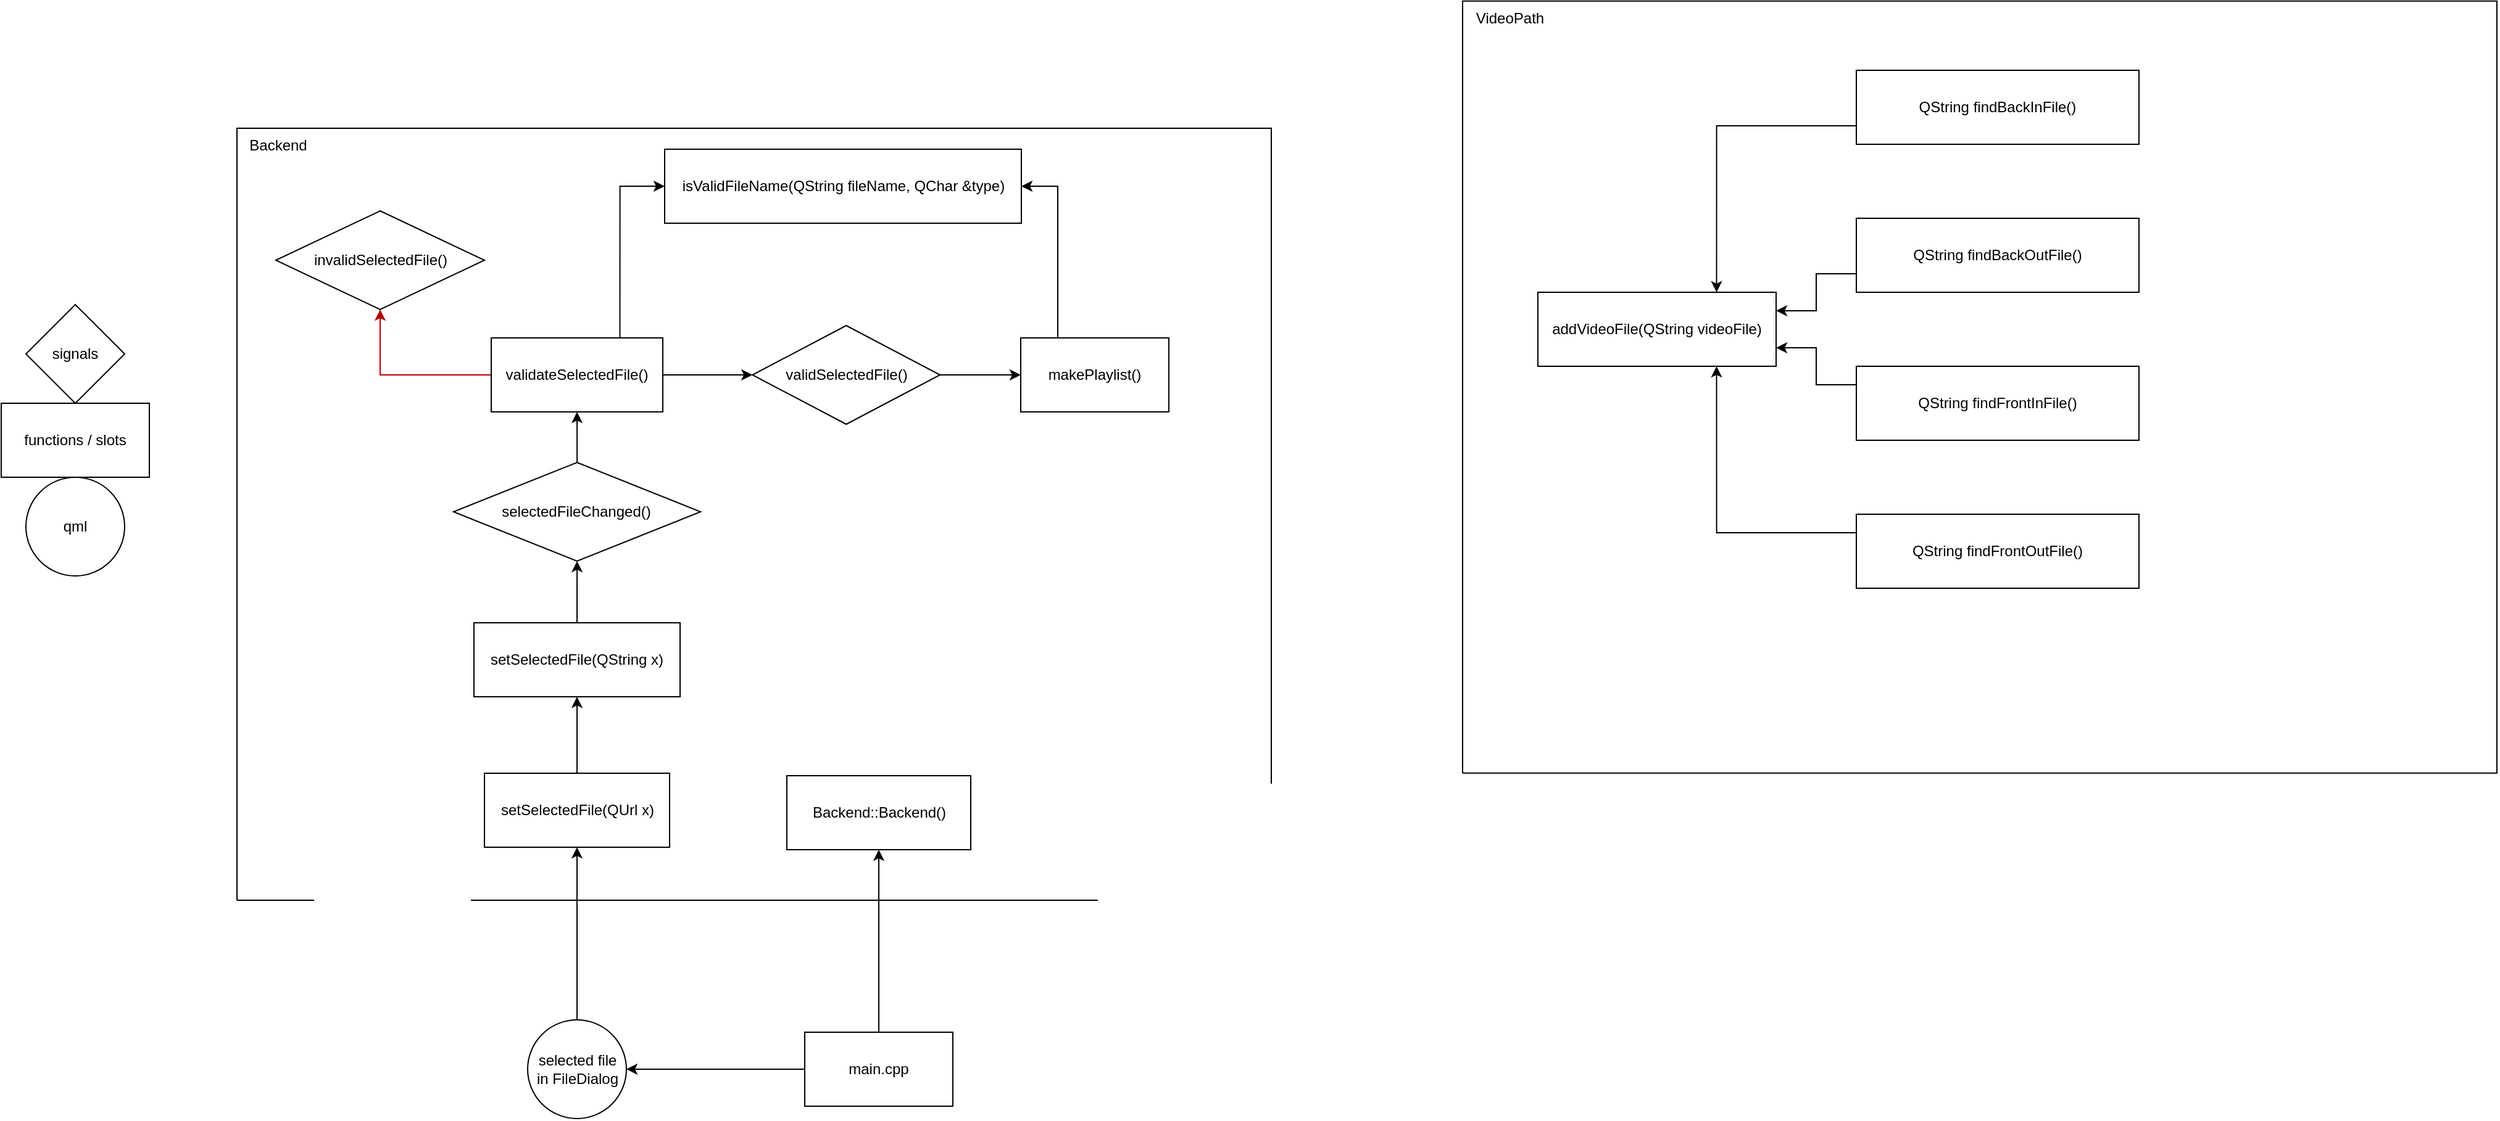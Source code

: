 <mxfile version="24.5.1" type="device">
  <diagram name="Page-1" id="O__X3Oyo5XvWB0C7ne0w">
    <mxGraphModel dx="3985" dy="2890" grid="0" gridSize="10" guides="1" tooltips="1" connect="1" arrows="1" fold="1" page="0" pageScale="1" pageWidth="827" pageHeight="1169" math="0" shadow="0">
      <root>
        <mxCell id="0" />
        <mxCell id="1" parent="0" />
        <mxCell id="GhN1twf3DZPRlEhN9xuZ-36" style="edgeStyle=orthogonalEdgeStyle;rounded=0;orthogonalLoop=1;jettySize=auto;html=1;exitX=0;exitY=0.5;exitDx=0;exitDy=0;entryX=1;entryY=0.5;entryDx=0;entryDy=0;" edge="1" parent="1" source="GhN1twf3DZPRlEhN9xuZ-1" target="GhN1twf3DZPRlEhN9xuZ-3">
          <mxGeometry relative="1" as="geometry" />
        </mxCell>
        <mxCell id="GhN1twf3DZPRlEhN9xuZ-37" style="edgeStyle=orthogonalEdgeStyle;rounded=0;orthogonalLoop=1;jettySize=auto;html=1;exitX=0.5;exitY=0;exitDx=0;exitDy=0;entryX=0.5;entryY=1;entryDx=0;entryDy=0;" edge="1" parent="1" source="GhN1twf3DZPRlEhN9xuZ-1" target="GhN1twf3DZPRlEhN9xuZ-2">
          <mxGeometry relative="1" as="geometry" />
        </mxCell>
        <mxCell id="GhN1twf3DZPRlEhN9xuZ-1" value="main.cpp" style="whiteSpace=wrap;html=1;strokeColor=default;" vertex="1" parent="1">
          <mxGeometry x="340" y="360" width="120" height="60" as="geometry" />
        </mxCell>
        <mxCell id="GhN1twf3DZPRlEhN9xuZ-2" value="&lt;div&gt;Backend::Backend()&lt;/div&gt;" style="whiteSpace=wrap;html=1;fillColor=none;glass=0;movable=1;resizable=1;rotatable=1;deletable=1;editable=1;locked=0;connectable=1;" vertex="1" parent="1">
          <mxGeometry x="325.5" y="152" width="149" height="60" as="geometry" />
        </mxCell>
        <mxCell id="GhN1twf3DZPRlEhN9xuZ-9" style="edgeStyle=orthogonalEdgeStyle;rounded=0;orthogonalLoop=1;jettySize=auto;html=1;exitX=0.5;exitY=0;exitDx=0;exitDy=0;entryX=0.5;entryY=1;entryDx=0;entryDy=0;" edge="1" parent="1" source="GhN1twf3DZPRlEhN9xuZ-3" target="GhN1twf3DZPRlEhN9xuZ-4">
          <mxGeometry relative="1" as="geometry" />
        </mxCell>
        <mxCell id="GhN1twf3DZPRlEhN9xuZ-3" value="&lt;div&gt;&lt;span style=&quot;background-color: initial;&quot;&gt;selected file&lt;/span&gt;&lt;br&gt;&lt;/div&gt;&lt;div&gt;&lt;span style=&quot;background-color: initial;&quot;&gt;in FileDialog&lt;/span&gt;&lt;/div&gt;" style="ellipse;whiteSpace=wrap;html=1;" vertex="1" parent="1">
          <mxGeometry x="115.5" y="350" width="80" height="80" as="geometry" />
        </mxCell>
        <mxCell id="GhN1twf3DZPRlEhN9xuZ-6" value="" style="edgeStyle=orthogonalEdgeStyle;rounded=0;orthogonalLoop=1;jettySize=auto;html=1;" edge="1" parent="1" source="GhN1twf3DZPRlEhN9xuZ-4" target="GhN1twf3DZPRlEhN9xuZ-5">
          <mxGeometry relative="1" as="geometry" />
        </mxCell>
        <mxCell id="GhN1twf3DZPRlEhN9xuZ-4" value="setSelectedFile(QUrl x)" style="whiteSpace=wrap;html=1;" vertex="1" parent="1">
          <mxGeometry x="80.5" y="150" width="150" height="60" as="geometry" />
        </mxCell>
        <mxCell id="GhN1twf3DZPRlEhN9xuZ-8" value="" style="edgeStyle=orthogonalEdgeStyle;rounded=0;orthogonalLoop=1;jettySize=auto;html=1;" edge="1" parent="1" source="GhN1twf3DZPRlEhN9xuZ-5" target="GhN1twf3DZPRlEhN9xuZ-7">
          <mxGeometry relative="1" as="geometry" />
        </mxCell>
        <mxCell id="GhN1twf3DZPRlEhN9xuZ-5" value="setSelectedFile(QString x)" style="whiteSpace=wrap;html=1;" vertex="1" parent="1">
          <mxGeometry x="72" y="28" width="167" height="60" as="geometry" />
        </mxCell>
        <mxCell id="GhN1twf3DZPRlEhN9xuZ-16" value="" style="edgeStyle=orthogonalEdgeStyle;rounded=0;orthogonalLoop=1;jettySize=auto;html=1;" edge="1" parent="1" source="GhN1twf3DZPRlEhN9xuZ-7" target="GhN1twf3DZPRlEhN9xuZ-15">
          <mxGeometry relative="1" as="geometry" />
        </mxCell>
        <mxCell id="GhN1twf3DZPRlEhN9xuZ-7" value="selectedFileChanged()" style="rhombus;whiteSpace=wrap;html=1;" vertex="1" parent="1">
          <mxGeometry x="55.38" y="-102" width="200.25" height="80" as="geometry" />
        </mxCell>
        <mxCell id="GhN1twf3DZPRlEhN9xuZ-11" value="signals" style="rhombus;whiteSpace=wrap;html=1;movable=0;resizable=0;rotatable=0;deletable=0;editable=0;locked=1;connectable=0;" vertex="1" parent="1">
          <mxGeometry x="-291" y="-230" width="80" height="80" as="geometry" />
        </mxCell>
        <mxCell id="GhN1twf3DZPRlEhN9xuZ-12" value="functions /&amp;nbsp;&lt;span style=&quot;background-color: initial;&quot;&gt;slots&lt;/span&gt;" style="whiteSpace=wrap;html=1;movable=0;resizable=0;rotatable=0;deletable=0;editable=0;locked=1;connectable=0;" vertex="1" parent="1">
          <mxGeometry x="-311" y="-150" width="120" height="60" as="geometry" />
        </mxCell>
        <mxCell id="GhN1twf3DZPRlEhN9xuZ-14" value="qml" style="ellipse;whiteSpace=wrap;html=1;movable=0;resizable=0;rotatable=0;deletable=0;editable=0;locked=1;connectable=0;" vertex="1" parent="1">
          <mxGeometry x="-291" y="-90" width="80" height="80" as="geometry" />
        </mxCell>
        <mxCell id="GhN1twf3DZPRlEhN9xuZ-18" style="edgeStyle=orthogonalEdgeStyle;rounded=0;orthogonalLoop=1;jettySize=auto;html=1;exitX=0;exitY=0.5;exitDx=0;exitDy=0;entryX=0.5;entryY=1;entryDx=0;entryDy=0;fillColor=#e51400;strokeColor=#B20000;" edge="1" parent="1" source="GhN1twf3DZPRlEhN9xuZ-15" target="GhN1twf3DZPRlEhN9xuZ-17">
          <mxGeometry relative="1" as="geometry" />
        </mxCell>
        <mxCell id="GhN1twf3DZPRlEhN9xuZ-20" style="edgeStyle=orthogonalEdgeStyle;rounded=0;orthogonalLoop=1;jettySize=auto;html=1;exitX=1;exitY=0.5;exitDx=0;exitDy=0;entryX=0;entryY=0.5;entryDx=0;entryDy=0;" edge="1" parent="1" source="GhN1twf3DZPRlEhN9xuZ-15" target="GhN1twf3DZPRlEhN9xuZ-19">
          <mxGeometry relative="1" as="geometry" />
        </mxCell>
        <mxCell id="GhN1twf3DZPRlEhN9xuZ-23" style="edgeStyle=orthogonalEdgeStyle;rounded=0;orthogonalLoop=1;jettySize=auto;html=1;exitX=0.75;exitY=0;exitDx=0;exitDy=0;entryX=0;entryY=0.5;entryDx=0;entryDy=0;" edge="1" parent="1" source="GhN1twf3DZPRlEhN9xuZ-15" target="GhN1twf3DZPRlEhN9xuZ-21">
          <mxGeometry relative="1" as="geometry" />
        </mxCell>
        <mxCell id="GhN1twf3DZPRlEhN9xuZ-15" value="validateSelectedFile()" style="whiteSpace=wrap;html=1;" vertex="1" parent="1">
          <mxGeometry x="86" y="-203" width="139" height="60" as="geometry" />
        </mxCell>
        <mxCell id="GhN1twf3DZPRlEhN9xuZ-17" value="invalidSelectedFile()" style="rhombus;whiteSpace=wrap;html=1;" vertex="1" parent="1">
          <mxGeometry x="-88.5" y="-306" width="169" height="80" as="geometry" />
        </mxCell>
        <mxCell id="GhN1twf3DZPRlEhN9xuZ-25" value="" style="edgeStyle=orthogonalEdgeStyle;rounded=0;orthogonalLoop=1;jettySize=auto;html=1;" edge="1" parent="1" source="GhN1twf3DZPRlEhN9xuZ-19" target="GhN1twf3DZPRlEhN9xuZ-24">
          <mxGeometry relative="1" as="geometry" />
        </mxCell>
        <mxCell id="GhN1twf3DZPRlEhN9xuZ-19" value="validSelectedFile()" style="rhombus;whiteSpace=wrap;html=1;" vertex="1" parent="1">
          <mxGeometry x="297.63" y="-213" width="152" height="80" as="geometry" />
        </mxCell>
        <mxCell id="GhN1twf3DZPRlEhN9xuZ-21" value="isValidFileName(QString fileName, QChar &amp;amp;type)" style="whiteSpace=wrap;html=1;" vertex="1" parent="1">
          <mxGeometry x="226.5" y="-356" width="289" height="60" as="geometry" />
        </mxCell>
        <mxCell id="GhN1twf3DZPRlEhN9xuZ-24" value="makePlaylist()" style="whiteSpace=wrap;html=1;" vertex="1" parent="1">
          <mxGeometry x="515" y="-203" width="120" height="60" as="geometry" />
        </mxCell>
        <mxCell id="GhN1twf3DZPRlEhN9xuZ-26" style="edgeStyle=orthogonalEdgeStyle;rounded=0;orthogonalLoop=1;jettySize=auto;html=1;exitX=0.25;exitY=0;exitDx=0;exitDy=0;entryX=1;entryY=0.5;entryDx=0;entryDy=0;" edge="1" parent="1" source="GhN1twf3DZPRlEhN9xuZ-24" target="GhN1twf3DZPRlEhN9xuZ-21">
          <mxGeometry relative="1" as="geometry" />
        </mxCell>
        <mxCell id="GhN1twf3DZPRlEhN9xuZ-27" value="addVideoFile(QString videoFile)" style="whiteSpace=wrap;html=1;" vertex="1" parent="1">
          <mxGeometry x="934" y="-240" width="193" height="60" as="geometry" />
        </mxCell>
        <mxCell id="GhN1twf3DZPRlEhN9xuZ-34" style="edgeStyle=orthogonalEdgeStyle;rounded=0;orthogonalLoop=1;jettySize=auto;html=1;exitX=0;exitY=0.75;exitDx=0;exitDy=0;entryX=1;entryY=0.25;entryDx=0;entryDy=0;" edge="1" parent="1" source="GhN1twf3DZPRlEhN9xuZ-28" target="GhN1twf3DZPRlEhN9xuZ-27">
          <mxGeometry relative="1" as="geometry" />
        </mxCell>
        <mxCell id="GhN1twf3DZPRlEhN9xuZ-28" value="QString findBackOutFile()" style="whiteSpace=wrap;html=1;" vertex="1" parent="1">
          <mxGeometry x="1192" y="-300" width="229" height="60" as="geometry" />
        </mxCell>
        <mxCell id="GhN1twf3DZPRlEhN9xuZ-35" style="edgeStyle=orthogonalEdgeStyle;rounded=0;orthogonalLoop=1;jettySize=auto;html=1;exitX=0;exitY=0.25;exitDx=0;exitDy=0;entryX=1;entryY=0.75;entryDx=0;entryDy=0;" edge="1" parent="1" source="GhN1twf3DZPRlEhN9xuZ-29" target="GhN1twf3DZPRlEhN9xuZ-27">
          <mxGeometry relative="1" as="geometry" />
        </mxCell>
        <mxCell id="GhN1twf3DZPRlEhN9xuZ-29" value="QString findFrontInFile()" style="whiteSpace=wrap;html=1;" vertex="1" parent="1">
          <mxGeometry x="1192" y="-180" width="229" height="60" as="geometry" />
        </mxCell>
        <mxCell id="GhN1twf3DZPRlEhN9xuZ-33" style="edgeStyle=orthogonalEdgeStyle;rounded=0;orthogonalLoop=1;jettySize=auto;html=1;exitX=0;exitY=0.75;exitDx=0;exitDy=0;entryX=0.75;entryY=0;entryDx=0;entryDy=0;" edge="1" parent="1" source="GhN1twf3DZPRlEhN9xuZ-30" target="GhN1twf3DZPRlEhN9xuZ-27">
          <mxGeometry relative="1" as="geometry" />
        </mxCell>
        <mxCell id="GhN1twf3DZPRlEhN9xuZ-30" value="QString findBackInFile()" style="whiteSpace=wrap;html=1;" vertex="1" parent="1">
          <mxGeometry x="1192" y="-420" width="229" height="60" as="geometry" />
        </mxCell>
        <mxCell id="GhN1twf3DZPRlEhN9xuZ-32" style="edgeStyle=orthogonalEdgeStyle;rounded=0;orthogonalLoop=1;jettySize=auto;html=1;exitX=0;exitY=0.25;exitDx=0;exitDy=0;entryX=0.75;entryY=1;entryDx=0;entryDy=0;" edge="1" parent="1" source="GhN1twf3DZPRlEhN9xuZ-31" target="GhN1twf3DZPRlEhN9xuZ-27">
          <mxGeometry relative="1" as="geometry" />
        </mxCell>
        <mxCell id="GhN1twf3DZPRlEhN9xuZ-31" value="QString findFrontOutFile()" style="whiteSpace=wrap;html=1;" vertex="1" parent="1">
          <mxGeometry x="1192" y="-60" width="229" height="60" as="geometry" />
        </mxCell>
        <mxCell id="GhN1twf3DZPRlEhN9xuZ-44" value="" style="edgeStyle=segmentEdgeStyle;endArrow=none;html=1;curved=0;rounded=0;endSize=8;startSize=8;sourcePerimeterSpacing=0;targetPerimeterSpacing=0;endFill=0;" edge="1" parent="1">
          <mxGeometry width="100" relative="1" as="geometry">
            <mxPoint x="-120" y="253" as="sourcePoint" />
            <mxPoint x="-120" y="253" as="targetPoint" />
            <Array as="points">
              <mxPoint x="718" y="253" />
              <mxPoint x="718" y="-373" />
              <mxPoint x="-120" y="-373" />
              <mxPoint x="-120" y="56" />
            </Array>
          </mxGeometry>
        </mxCell>
        <mxCell id="GhN1twf3DZPRlEhN9xuZ-45" value="Backend" style="text;html=1;align=center;verticalAlign=middle;resizable=0;points=[];autosize=1;strokeColor=none;fillColor=none;" vertex="1" parent="1">
          <mxGeometry x="-120" y="-372" width="65" height="26" as="geometry" />
        </mxCell>
        <mxCell id="GhN1twf3DZPRlEhN9xuZ-46" value="" style="edgeStyle=segmentEdgeStyle;endArrow=none;html=1;curved=0;rounded=0;endSize=8;startSize=8;sourcePerimeterSpacing=0;targetPerimeterSpacing=0;endFill=0;" edge="1" parent="1">
          <mxGeometry width="100" relative="1" as="geometry">
            <mxPoint x="873" y="149.92" as="sourcePoint" />
            <mxPoint x="873" y="149.92" as="targetPoint" />
            <Array as="points">
              <mxPoint x="1711" y="149.92" />
              <mxPoint x="1711" y="-476.08" />
              <mxPoint x="873" y="-476.08" />
              <mxPoint x="873" y="-47.08" />
            </Array>
          </mxGeometry>
        </mxCell>
        <mxCell id="GhN1twf3DZPRlEhN9xuZ-47" value="VideoPath" style="text;html=1;align=center;verticalAlign=middle;resizable=0;points=[];autosize=1;strokeColor=none;fillColor=none;" vertex="1" parent="1">
          <mxGeometry x="874" y="-475" width="73" height="26" as="geometry" />
        </mxCell>
      </root>
    </mxGraphModel>
  </diagram>
</mxfile>
